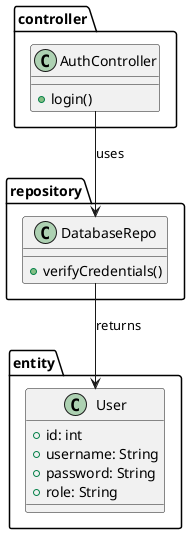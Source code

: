 @startuml
package controller {
    class AuthController {
        +login()
    }
}

package repository {
    class DatabaseRepo {
        +verifyCredentials()
    }
}

package entity {
    class User {
        +id: int
        +username: String
        +password: String
        +role: String
    }
}

AuthController --> DatabaseRepo : uses
DatabaseRepo --> User : returns
@enduml